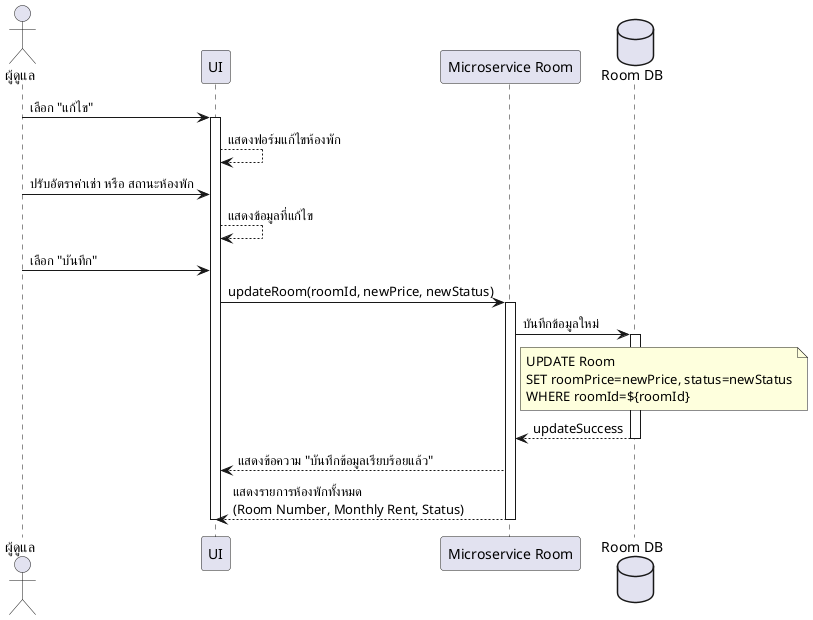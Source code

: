 @startuml
skinparam defaultFontName "TH Sarabun New"

actor "ผู้ดูแล" as Admin
participant "UI" as UI
participant "Microservice Room" as MSROOM
database "Room DB" as RoomDB


Admin -> UI      : เลือก "แก้ไข"
activate UI

UI --> UI       : แสดงฟอร์มแก้ไขห้องพัก

Admin -> UI      : ปรับอัตราค่าเช่า หรือ สถานะห้องพัก
UI --> UI       : แสดงข้อมูลที่แก้ไข

Admin -> UI      : เลือก "บันทึก"
UI -> MSROOM    : updateRoom(roomId, newPrice, newStatus)
activate MSROOM

MSROOM -> RoomDB: บันทึกข้อมูลใหม่
note right of  MSROOM
UPDATE Room
SET roomPrice=newPrice, status=newStatus
WHERE roomId=${roomId}
end note

activate RoomDB


RoomDB --> MSROOM: updateSuccess
deactivate RoomDB

MSROOM --> UI    : แสดงข้อความ "บันทึกข้อมูลเรียบร้อยแล้ว"
MSROOM --> UI    : แสดงรายการห้องพักทั้งหมด\n(Room Number, Monthly Rent, Status)

deactivate MSROOM
deactivate UI

@enduml